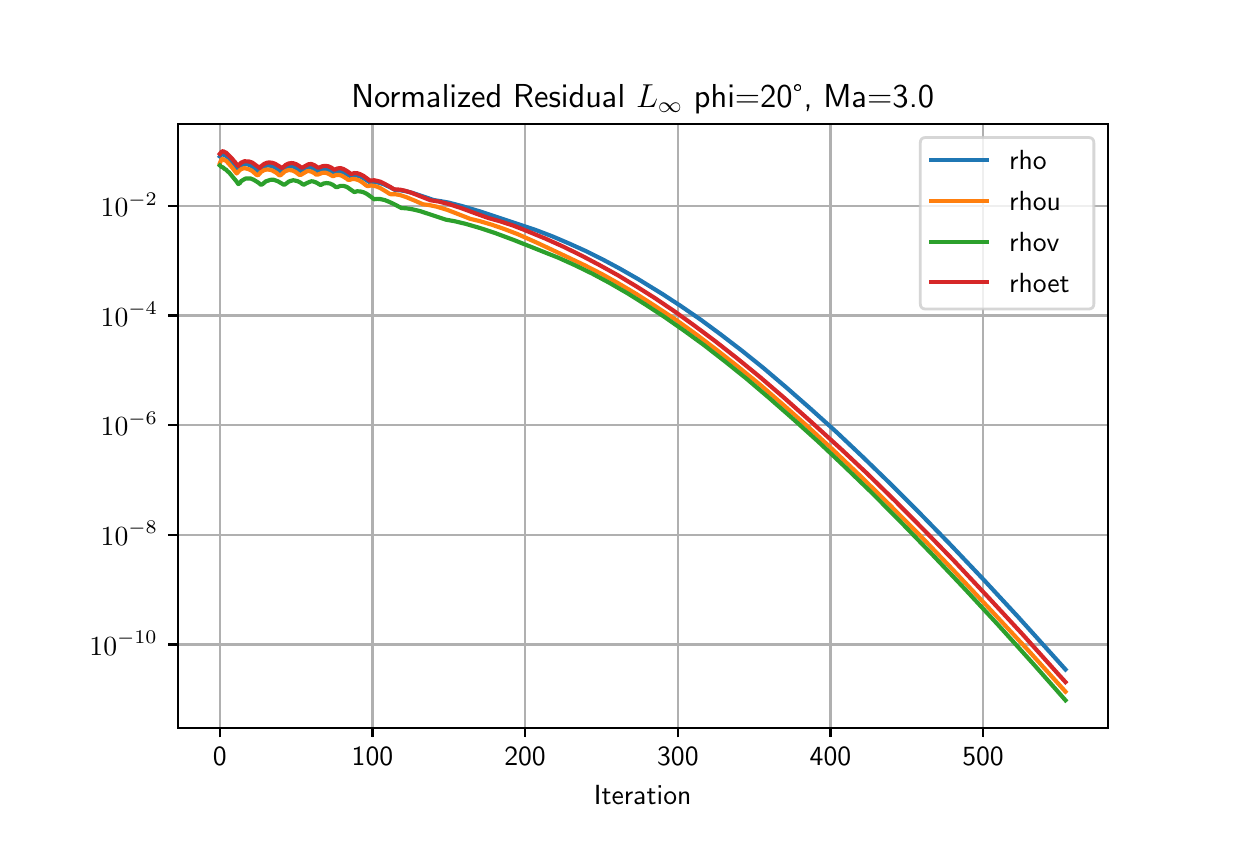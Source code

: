 \begingroup%
\makeatletter%
\begin{pgfpicture}%
\pgfpathrectangle{\pgfpointorigin}{\pgfqpoint{6.0in}{4.0in}}%
\pgfusepath{use as bounding box, clip}%
\begin{pgfscope}%
\pgfsetbuttcap%
\pgfsetmiterjoin%
\definecolor{currentfill}{rgb}{1.0,1.0,1.0}%
\pgfsetfillcolor{currentfill}%
\pgfsetlinewidth{0.0pt}%
\definecolor{currentstroke}{rgb}{1.0,1.0,1.0}%
\pgfsetstrokecolor{currentstroke}%
\pgfsetdash{}{0pt}%
\pgfpathmoveto{\pgfqpoint{0.0in}{0.0in}}%
\pgfpathlineto{\pgfqpoint{6.0in}{0.0in}}%
\pgfpathlineto{\pgfqpoint{6.0in}{4.0in}}%
\pgfpathlineto{\pgfqpoint{0.0in}{4.0in}}%
\pgfpathclose%
\pgfusepath{fill}%
\end{pgfscope}%
\begin{pgfscope}%
\pgfsetbuttcap%
\pgfsetmiterjoin%
\definecolor{currentfill}{rgb}{1.0,1.0,1.0}%
\pgfsetfillcolor{currentfill}%
\pgfsetlinewidth{0.0pt}%
\definecolor{currentstroke}{rgb}{0.0,0.0,0.0}%
\pgfsetstrokecolor{currentstroke}%
\pgfsetstrokeopacity{0.0}%
\pgfsetdash{}{0pt}%
\pgfpathmoveto{\pgfqpoint{0.75in}{0.5in}}%
\pgfpathlineto{\pgfqpoint{5.4in}{0.5in}}%
\pgfpathlineto{\pgfqpoint{5.4in}{3.52in}}%
\pgfpathlineto{\pgfqpoint{0.75in}{3.52in}}%
\pgfpathclose%
\pgfusepath{fill}%
\end{pgfscope}%
\begin{pgfscope}%
\pgfpathrectangle{\pgfqpoint{0.75in}{0.5in}}{\pgfqpoint{4.65in}{3.02in}}%
\pgfusepath{clip}%
\pgfsetrectcap%
\pgfsetroundjoin%
\pgfsetlinewidth{0.803pt}%
\definecolor{currentstroke}{rgb}{0.69,0.69,0.69}%
\pgfsetstrokecolor{currentstroke}%
\pgfsetdash{}{0pt}%
\pgfpathmoveto{\pgfqpoint{0.961in}{0.5in}}%
\pgfpathlineto{\pgfqpoint{0.961in}{3.52in}}%
\pgfusepath{stroke}%
\end{pgfscope}%
\begin{pgfscope}%
\pgfsetbuttcap%
\pgfsetroundjoin%
\definecolor{currentfill}{rgb}{0.0,0.0,0.0}%
\pgfsetfillcolor{currentfill}%
\pgfsetlinewidth{0.803pt}%
\definecolor{currentstroke}{rgb}{0.0,0.0,0.0}%
\pgfsetstrokecolor{currentstroke}%
\pgfsetdash{}{0pt}%
\pgfsys@defobject{currentmarker}{\pgfqpoint{0.0in}{-0.049in}}{\pgfqpoint{0.0in}{0.0in}}{%
\pgfpathmoveto{\pgfqpoint{0.0in}{0.0in}}%
\pgfpathlineto{\pgfqpoint{0.0in}{-0.049in}}%
\pgfusepath{stroke,fill}%
}%
\begin{pgfscope}%
\pgfsys@transformshift{0.961in}{0.5in}%
\pgfsys@useobject{currentmarker}{}%
\end{pgfscope}%
\end{pgfscope}%
\begin{pgfscope}%
\definecolor{textcolor}{rgb}{0.0,0.0,0.0}%
\pgfsetstrokecolor{textcolor}%
\pgfsetfillcolor{textcolor}%
\pgftext[x=0.961in,y=0.403in,,top]{\color{textcolor}\sffamily\fontsize{10.0}{12.0}\selectfont 0}%
\end{pgfscope}%
\begin{pgfscope}%
\pgfpathrectangle{\pgfqpoint{0.75in}{0.5in}}{\pgfqpoint{4.65in}{3.02in}}%
\pgfusepath{clip}%
\pgfsetrectcap%
\pgfsetroundjoin%
\pgfsetlinewidth{0.803pt}%
\definecolor{currentstroke}{rgb}{0.69,0.69,0.69}%
\pgfsetstrokecolor{currentstroke}%
\pgfsetdash{}{0pt}%
\pgfpathmoveto{\pgfqpoint{1.724in}{0.5in}}%
\pgfpathlineto{\pgfqpoint{1.724in}{3.52in}}%
\pgfusepath{stroke}%
\end{pgfscope}%
\begin{pgfscope}%
\pgfsetbuttcap%
\pgfsetroundjoin%
\definecolor{currentfill}{rgb}{0.0,0.0,0.0}%
\pgfsetfillcolor{currentfill}%
\pgfsetlinewidth{0.803pt}%
\definecolor{currentstroke}{rgb}{0.0,0.0,0.0}%
\pgfsetstrokecolor{currentstroke}%
\pgfsetdash{}{0pt}%
\pgfsys@defobject{currentmarker}{\pgfqpoint{0.0in}{-0.049in}}{\pgfqpoint{0.0in}{0.0in}}{%
\pgfpathmoveto{\pgfqpoint{0.0in}{0.0in}}%
\pgfpathlineto{\pgfqpoint{0.0in}{-0.049in}}%
\pgfusepath{stroke,fill}%
}%
\begin{pgfscope}%
\pgfsys@transformshift{1.724in}{0.5in}%
\pgfsys@useobject{currentmarker}{}%
\end{pgfscope}%
\end{pgfscope}%
\begin{pgfscope}%
\definecolor{textcolor}{rgb}{0.0,0.0,0.0}%
\pgfsetstrokecolor{textcolor}%
\pgfsetfillcolor{textcolor}%
\pgftext[x=1.724in,y=0.403in,,top]{\color{textcolor}\sffamily\fontsize{10.0}{12.0}\selectfont 100}%
\end{pgfscope}%
\begin{pgfscope}%
\pgfpathrectangle{\pgfqpoint{0.75in}{0.5in}}{\pgfqpoint{4.65in}{3.02in}}%
\pgfusepath{clip}%
\pgfsetrectcap%
\pgfsetroundjoin%
\pgfsetlinewidth{0.803pt}%
\definecolor{currentstroke}{rgb}{0.69,0.69,0.69}%
\pgfsetstrokecolor{currentstroke}%
\pgfsetdash{}{0pt}%
\pgfpathmoveto{\pgfqpoint{2.487in}{0.5in}}%
\pgfpathlineto{\pgfqpoint{2.487in}{3.52in}}%
\pgfusepath{stroke}%
\end{pgfscope}%
\begin{pgfscope}%
\pgfsetbuttcap%
\pgfsetroundjoin%
\definecolor{currentfill}{rgb}{0.0,0.0,0.0}%
\pgfsetfillcolor{currentfill}%
\pgfsetlinewidth{0.803pt}%
\definecolor{currentstroke}{rgb}{0.0,0.0,0.0}%
\pgfsetstrokecolor{currentstroke}%
\pgfsetdash{}{0pt}%
\pgfsys@defobject{currentmarker}{\pgfqpoint{0.0in}{-0.049in}}{\pgfqpoint{0.0in}{0.0in}}{%
\pgfpathmoveto{\pgfqpoint{0.0in}{0.0in}}%
\pgfpathlineto{\pgfqpoint{0.0in}{-0.049in}}%
\pgfusepath{stroke,fill}%
}%
\begin{pgfscope}%
\pgfsys@transformshift{2.487in}{0.5in}%
\pgfsys@useobject{currentmarker}{}%
\end{pgfscope}%
\end{pgfscope}%
\begin{pgfscope}%
\definecolor{textcolor}{rgb}{0.0,0.0,0.0}%
\pgfsetstrokecolor{textcolor}%
\pgfsetfillcolor{textcolor}%
\pgftext[x=2.487in,y=0.403in,,top]{\color{textcolor}\sffamily\fontsize{10.0}{12.0}\selectfont 200}%
\end{pgfscope}%
\begin{pgfscope}%
\pgfpathrectangle{\pgfqpoint{0.75in}{0.5in}}{\pgfqpoint{4.65in}{3.02in}}%
\pgfusepath{clip}%
\pgfsetrectcap%
\pgfsetroundjoin%
\pgfsetlinewidth{0.803pt}%
\definecolor{currentstroke}{rgb}{0.69,0.69,0.69}%
\pgfsetstrokecolor{currentstroke}%
\pgfsetdash{}{0pt}%
\pgfpathmoveto{\pgfqpoint{3.251in}{0.5in}}%
\pgfpathlineto{\pgfqpoint{3.251in}{3.52in}}%
\pgfusepath{stroke}%
\end{pgfscope}%
\begin{pgfscope}%
\pgfsetbuttcap%
\pgfsetroundjoin%
\definecolor{currentfill}{rgb}{0.0,0.0,0.0}%
\pgfsetfillcolor{currentfill}%
\pgfsetlinewidth{0.803pt}%
\definecolor{currentstroke}{rgb}{0.0,0.0,0.0}%
\pgfsetstrokecolor{currentstroke}%
\pgfsetdash{}{0pt}%
\pgfsys@defobject{currentmarker}{\pgfqpoint{0.0in}{-0.049in}}{\pgfqpoint{0.0in}{0.0in}}{%
\pgfpathmoveto{\pgfqpoint{0.0in}{0.0in}}%
\pgfpathlineto{\pgfqpoint{0.0in}{-0.049in}}%
\pgfusepath{stroke,fill}%
}%
\begin{pgfscope}%
\pgfsys@transformshift{3.251in}{0.5in}%
\pgfsys@useobject{currentmarker}{}%
\end{pgfscope}%
\end{pgfscope}%
\begin{pgfscope}%
\definecolor{textcolor}{rgb}{0.0,0.0,0.0}%
\pgfsetstrokecolor{textcolor}%
\pgfsetfillcolor{textcolor}%
\pgftext[x=3.251in,y=0.403in,,top]{\color{textcolor}\sffamily\fontsize{10.0}{12.0}\selectfont 300}%
\end{pgfscope}%
\begin{pgfscope}%
\pgfpathrectangle{\pgfqpoint{0.75in}{0.5in}}{\pgfqpoint{4.65in}{3.02in}}%
\pgfusepath{clip}%
\pgfsetrectcap%
\pgfsetroundjoin%
\pgfsetlinewidth{0.803pt}%
\definecolor{currentstroke}{rgb}{0.69,0.69,0.69}%
\pgfsetstrokecolor{currentstroke}%
\pgfsetdash{}{0pt}%
\pgfpathmoveto{\pgfqpoint{4.014in}{0.5in}}%
\pgfpathlineto{\pgfqpoint{4.014in}{3.52in}}%
\pgfusepath{stroke}%
\end{pgfscope}%
\begin{pgfscope}%
\pgfsetbuttcap%
\pgfsetroundjoin%
\definecolor{currentfill}{rgb}{0.0,0.0,0.0}%
\pgfsetfillcolor{currentfill}%
\pgfsetlinewidth{0.803pt}%
\definecolor{currentstroke}{rgb}{0.0,0.0,0.0}%
\pgfsetstrokecolor{currentstroke}%
\pgfsetdash{}{0pt}%
\pgfsys@defobject{currentmarker}{\pgfqpoint{0.0in}{-0.049in}}{\pgfqpoint{0.0in}{0.0in}}{%
\pgfpathmoveto{\pgfqpoint{0.0in}{0.0in}}%
\pgfpathlineto{\pgfqpoint{0.0in}{-0.049in}}%
\pgfusepath{stroke,fill}%
}%
\begin{pgfscope}%
\pgfsys@transformshift{4.014in}{0.5in}%
\pgfsys@useobject{currentmarker}{}%
\end{pgfscope}%
\end{pgfscope}%
\begin{pgfscope}%
\definecolor{textcolor}{rgb}{0.0,0.0,0.0}%
\pgfsetstrokecolor{textcolor}%
\pgfsetfillcolor{textcolor}%
\pgftext[x=4.014in,y=0.403in,,top]{\color{textcolor}\sffamily\fontsize{10.0}{12.0}\selectfont 400}%
\end{pgfscope}%
\begin{pgfscope}%
\pgfpathrectangle{\pgfqpoint{0.75in}{0.5in}}{\pgfqpoint{4.65in}{3.02in}}%
\pgfusepath{clip}%
\pgfsetrectcap%
\pgfsetroundjoin%
\pgfsetlinewidth{0.803pt}%
\definecolor{currentstroke}{rgb}{0.69,0.69,0.69}%
\pgfsetstrokecolor{currentstroke}%
\pgfsetdash{}{0pt}%
\pgfpathmoveto{\pgfqpoint{4.777in}{0.5in}}%
\pgfpathlineto{\pgfqpoint{4.777in}{3.52in}}%
\pgfusepath{stroke}%
\end{pgfscope}%
\begin{pgfscope}%
\pgfsetbuttcap%
\pgfsetroundjoin%
\definecolor{currentfill}{rgb}{0.0,0.0,0.0}%
\pgfsetfillcolor{currentfill}%
\pgfsetlinewidth{0.803pt}%
\definecolor{currentstroke}{rgb}{0.0,0.0,0.0}%
\pgfsetstrokecolor{currentstroke}%
\pgfsetdash{}{0pt}%
\pgfsys@defobject{currentmarker}{\pgfqpoint{0.0in}{-0.049in}}{\pgfqpoint{0.0in}{0.0in}}{%
\pgfpathmoveto{\pgfqpoint{0.0in}{0.0in}}%
\pgfpathlineto{\pgfqpoint{0.0in}{-0.049in}}%
\pgfusepath{stroke,fill}%
}%
\begin{pgfscope}%
\pgfsys@transformshift{4.777in}{0.5in}%
\pgfsys@useobject{currentmarker}{}%
\end{pgfscope}%
\end{pgfscope}%
\begin{pgfscope}%
\definecolor{textcolor}{rgb}{0.0,0.0,0.0}%
\pgfsetstrokecolor{textcolor}%
\pgfsetfillcolor{textcolor}%
\pgftext[x=4.777in,y=0.403in,,top]{\color{textcolor}\sffamily\fontsize{10.0}{12.0}\selectfont 500}%
\end{pgfscope}%
\begin{pgfscope}%
\definecolor{textcolor}{rgb}{0.0,0.0,0.0}%
\pgfsetstrokecolor{textcolor}%
\pgfsetfillcolor{textcolor}%
\pgftext[x=3.075in,y=0.213in,,top]{\color{textcolor}\sffamily\fontsize{10.0}{12.0}\selectfont Iteration}%
\end{pgfscope}%
\begin{pgfscope}%
\pgfpathrectangle{\pgfqpoint{0.75in}{0.5in}}{\pgfqpoint{4.65in}{3.02in}}%
\pgfusepath{clip}%
\pgfsetrectcap%
\pgfsetroundjoin%
\pgfsetlinewidth{0.803pt}%
\definecolor{currentstroke}{rgb}{0.69,0.69,0.69}%
\pgfsetstrokecolor{currentstroke}%
\pgfsetdash{}{0pt}%
\pgfpathmoveto{\pgfqpoint{0.75in}{0.916in}}%
\pgfpathlineto{\pgfqpoint{5.4in}{0.916in}}%
\pgfusepath{stroke}%
\end{pgfscope}%
\begin{pgfscope}%
\pgfsetbuttcap%
\pgfsetroundjoin%
\definecolor{currentfill}{rgb}{0.0,0.0,0.0}%
\pgfsetfillcolor{currentfill}%
\pgfsetlinewidth{0.803pt}%
\definecolor{currentstroke}{rgb}{0.0,0.0,0.0}%
\pgfsetstrokecolor{currentstroke}%
\pgfsetdash{}{0pt}%
\pgfsys@defobject{currentmarker}{\pgfqpoint{-0.049in}{0.0in}}{\pgfqpoint{0.0in}{0.0in}}{%
\pgfpathmoveto{\pgfqpoint{0.0in}{0.0in}}%
\pgfpathlineto{\pgfqpoint{-0.049in}{0.0in}}%
\pgfusepath{stroke,fill}%
}%
\begin{pgfscope}%
\pgfsys@transformshift{0.75in}{0.916in}%
\pgfsys@useobject{currentmarker}{}%
\end{pgfscope}%
\end{pgfscope}%
\begin{pgfscope}%
\definecolor{textcolor}{rgb}{0.0,0.0,0.0}%
\pgfsetstrokecolor{textcolor}%
\pgfsetfillcolor{textcolor}%
\pgftext[x=0.309in,y=0.863in,left,base]{\color{textcolor}\sffamily\fontsize{10.0}{12.0}\selectfont \(\displaystyle {10^{-10}}\)}%
\end{pgfscope}%
\begin{pgfscope}%
\pgfpathrectangle{\pgfqpoint{0.75in}{0.5in}}{\pgfqpoint{4.65in}{3.02in}}%
\pgfusepath{clip}%
\pgfsetrectcap%
\pgfsetroundjoin%
\pgfsetlinewidth{0.803pt}%
\definecolor{currentstroke}{rgb}{0.69,0.69,0.69}%
\pgfsetstrokecolor{currentstroke}%
\pgfsetdash{}{0pt}%
\pgfpathmoveto{\pgfqpoint{0.75in}{1.464in}}%
\pgfpathlineto{\pgfqpoint{5.4in}{1.464in}}%
\pgfusepath{stroke}%
\end{pgfscope}%
\begin{pgfscope}%
\pgfsetbuttcap%
\pgfsetroundjoin%
\definecolor{currentfill}{rgb}{0.0,0.0,0.0}%
\pgfsetfillcolor{currentfill}%
\pgfsetlinewidth{0.803pt}%
\definecolor{currentstroke}{rgb}{0.0,0.0,0.0}%
\pgfsetstrokecolor{currentstroke}%
\pgfsetdash{}{0pt}%
\pgfsys@defobject{currentmarker}{\pgfqpoint{-0.049in}{0.0in}}{\pgfqpoint{0.0in}{0.0in}}{%
\pgfpathmoveto{\pgfqpoint{0.0in}{0.0in}}%
\pgfpathlineto{\pgfqpoint{-0.049in}{0.0in}}%
\pgfusepath{stroke,fill}%
}%
\begin{pgfscope}%
\pgfsys@transformshift{0.75in}{1.464in}%
\pgfsys@useobject{currentmarker}{}%
\end{pgfscope}%
\end{pgfscope}%
\begin{pgfscope}%
\definecolor{textcolor}{rgb}{0.0,0.0,0.0}%
\pgfsetstrokecolor{textcolor}%
\pgfsetfillcolor{textcolor}%
\pgftext[x=0.365in,y=1.412in,left,base]{\color{textcolor}\sffamily\fontsize{10.0}{12.0}\selectfont \(\displaystyle {10^{-8}}\)}%
\end{pgfscope}%
\begin{pgfscope}%
\pgfpathrectangle{\pgfqpoint{0.75in}{0.5in}}{\pgfqpoint{4.65in}{3.02in}}%
\pgfusepath{clip}%
\pgfsetrectcap%
\pgfsetroundjoin%
\pgfsetlinewidth{0.803pt}%
\definecolor{currentstroke}{rgb}{0.69,0.69,0.69}%
\pgfsetstrokecolor{currentstroke}%
\pgfsetdash{}{0pt}%
\pgfpathmoveto{\pgfqpoint{0.75in}{2.013in}}%
\pgfpathlineto{\pgfqpoint{5.4in}{2.013in}}%
\pgfusepath{stroke}%
\end{pgfscope}%
\begin{pgfscope}%
\pgfsetbuttcap%
\pgfsetroundjoin%
\definecolor{currentfill}{rgb}{0.0,0.0,0.0}%
\pgfsetfillcolor{currentfill}%
\pgfsetlinewidth{0.803pt}%
\definecolor{currentstroke}{rgb}{0.0,0.0,0.0}%
\pgfsetstrokecolor{currentstroke}%
\pgfsetdash{}{0pt}%
\pgfsys@defobject{currentmarker}{\pgfqpoint{-0.049in}{0.0in}}{\pgfqpoint{0.0in}{0.0in}}{%
\pgfpathmoveto{\pgfqpoint{0.0in}{0.0in}}%
\pgfpathlineto{\pgfqpoint{-0.049in}{0.0in}}%
\pgfusepath{stroke,fill}%
}%
\begin{pgfscope}%
\pgfsys@transformshift{0.75in}{2.013in}%
\pgfsys@useobject{currentmarker}{}%
\end{pgfscope}%
\end{pgfscope}%
\begin{pgfscope}%
\definecolor{textcolor}{rgb}{0.0,0.0,0.0}%
\pgfsetstrokecolor{textcolor}%
\pgfsetfillcolor{textcolor}%
\pgftext[x=0.365in,y=1.96in,left,base]{\color{textcolor}\sffamily\fontsize{10.0}{12.0}\selectfont \(\displaystyle {10^{-6}}\)}%
\end{pgfscope}%
\begin{pgfscope}%
\pgfpathrectangle{\pgfqpoint{0.75in}{0.5in}}{\pgfqpoint{4.65in}{3.02in}}%
\pgfusepath{clip}%
\pgfsetrectcap%
\pgfsetroundjoin%
\pgfsetlinewidth{0.803pt}%
\definecolor{currentstroke}{rgb}{0.69,0.69,0.69}%
\pgfsetstrokecolor{currentstroke}%
\pgfsetdash{}{0pt}%
\pgfpathmoveto{\pgfqpoint{0.75in}{2.561in}}%
\pgfpathlineto{\pgfqpoint{5.4in}{2.561in}}%
\pgfusepath{stroke}%
\end{pgfscope}%
\begin{pgfscope}%
\pgfsetbuttcap%
\pgfsetroundjoin%
\definecolor{currentfill}{rgb}{0.0,0.0,0.0}%
\pgfsetfillcolor{currentfill}%
\pgfsetlinewidth{0.803pt}%
\definecolor{currentstroke}{rgb}{0.0,0.0,0.0}%
\pgfsetstrokecolor{currentstroke}%
\pgfsetdash{}{0pt}%
\pgfsys@defobject{currentmarker}{\pgfqpoint{-0.049in}{0.0in}}{\pgfqpoint{0.0in}{0.0in}}{%
\pgfpathmoveto{\pgfqpoint{0.0in}{0.0in}}%
\pgfpathlineto{\pgfqpoint{-0.049in}{0.0in}}%
\pgfusepath{stroke,fill}%
}%
\begin{pgfscope}%
\pgfsys@transformshift{0.75in}{2.561in}%
\pgfsys@useobject{currentmarker}{}%
\end{pgfscope}%
\end{pgfscope}%
\begin{pgfscope}%
\definecolor{textcolor}{rgb}{0.0,0.0,0.0}%
\pgfsetstrokecolor{textcolor}%
\pgfsetfillcolor{textcolor}%
\pgftext[x=0.365in,y=2.508in,left,base]{\color{textcolor}\sffamily\fontsize{10.0}{12.0}\selectfont \(\displaystyle {10^{-4}}\)}%
\end{pgfscope}%
\begin{pgfscope}%
\pgfpathrectangle{\pgfqpoint{0.75in}{0.5in}}{\pgfqpoint{4.65in}{3.02in}}%
\pgfusepath{clip}%
\pgfsetrectcap%
\pgfsetroundjoin%
\pgfsetlinewidth{0.803pt}%
\definecolor{currentstroke}{rgb}{0.69,0.69,0.69}%
\pgfsetstrokecolor{currentstroke}%
\pgfsetdash{}{0pt}%
\pgfpathmoveto{\pgfqpoint{0.75in}{3.109in}}%
\pgfpathlineto{\pgfqpoint{5.4in}{3.109in}}%
\pgfusepath{stroke}%
\end{pgfscope}%
\begin{pgfscope}%
\pgfsetbuttcap%
\pgfsetroundjoin%
\definecolor{currentfill}{rgb}{0.0,0.0,0.0}%
\pgfsetfillcolor{currentfill}%
\pgfsetlinewidth{0.803pt}%
\definecolor{currentstroke}{rgb}{0.0,0.0,0.0}%
\pgfsetstrokecolor{currentstroke}%
\pgfsetdash{}{0pt}%
\pgfsys@defobject{currentmarker}{\pgfqpoint{-0.049in}{0.0in}}{\pgfqpoint{0.0in}{0.0in}}{%
\pgfpathmoveto{\pgfqpoint{0.0in}{0.0in}}%
\pgfpathlineto{\pgfqpoint{-0.049in}{0.0in}}%
\pgfusepath{stroke,fill}%
}%
\begin{pgfscope}%
\pgfsys@transformshift{0.75in}{3.109in}%
\pgfsys@useobject{currentmarker}{}%
\end{pgfscope}%
\end{pgfscope}%
\begin{pgfscope}%
\definecolor{textcolor}{rgb}{0.0,0.0,0.0}%
\pgfsetstrokecolor{textcolor}%
\pgfsetfillcolor{textcolor}%
\pgftext[x=0.365in,y=3.056in,left,base]{\color{textcolor}\sffamily\fontsize{10.0}{12.0}\selectfont \(\displaystyle {10^{-2}}\)}%
\end{pgfscope}%
\begin{pgfscope}%
\pgfpathrectangle{\pgfqpoint{0.75in}{0.5in}}{\pgfqpoint{4.65in}{3.02in}}%
\pgfusepath{clip}%
\pgfsetrectcap%
\pgfsetroundjoin%
\pgfsetlinewidth{1.506pt}%
\definecolor{currentstroke}{rgb}{0.122,0.467,0.706}%
\pgfsetstrokecolor{currentstroke}%
\pgfsetdash{}{0pt}%
\pgfpathmoveto{\pgfqpoint{0.961in}{3.356in}}%
\pgfpathlineto{\pgfqpoint{0.969in}{3.367in}}%
\pgfpathlineto{\pgfqpoint{0.977in}{3.368in}}%
\pgfpathlineto{\pgfqpoint{0.984in}{3.362in}}%
\pgfpathlineto{\pgfqpoint{0.992in}{3.359in}}%
\pgfpathlineto{\pgfqpoint{1.03in}{3.313in}}%
\pgfpathlineto{\pgfqpoint{1.045in}{3.292in}}%
\pgfpathlineto{\pgfqpoint{1.061in}{3.307in}}%
\pgfpathlineto{\pgfqpoint{1.068in}{3.313in}}%
\pgfpathlineto{\pgfqpoint{1.083in}{3.318in}}%
\pgfpathlineto{\pgfqpoint{1.099in}{3.317in}}%
\pgfpathlineto{\pgfqpoint{1.114in}{3.311in}}%
\pgfpathlineto{\pgfqpoint{1.129in}{3.301in}}%
\pgfpathlineto{\pgfqpoint{1.144in}{3.289in}}%
\pgfpathlineto{\pgfqpoint{1.152in}{3.281in}}%
\pgfpathlineto{\pgfqpoint{1.175in}{3.302in}}%
\pgfpathlineto{\pgfqpoint{1.183in}{3.307in}}%
\pgfpathlineto{\pgfqpoint{1.198in}{3.311in}}%
\pgfpathlineto{\pgfqpoint{1.206in}{3.311in}}%
\pgfpathlineto{\pgfqpoint{1.221in}{3.308in}}%
\pgfpathlineto{\pgfqpoint{1.236in}{3.301in}}%
\pgfpathlineto{\pgfqpoint{1.251in}{3.291in}}%
\pgfpathlineto{\pgfqpoint{1.259in}{3.285in}}%
\pgfpathlineto{\pgfqpoint{1.267in}{3.283in}}%
\pgfpathlineto{\pgfqpoint{1.297in}{3.304in}}%
\pgfpathlineto{\pgfqpoint{1.305in}{3.307in}}%
\pgfpathlineto{\pgfqpoint{1.312in}{3.307in}}%
\pgfpathlineto{\pgfqpoint{1.328in}{3.305in}}%
\pgfpathlineto{\pgfqpoint{1.343in}{3.297in}}%
\pgfpathlineto{\pgfqpoint{1.366in}{3.283in}}%
\pgfpathlineto{\pgfqpoint{1.373in}{3.286in}}%
\pgfpathlineto{\pgfqpoint{1.396in}{3.3in}}%
\pgfpathlineto{\pgfqpoint{1.412in}{3.301in}}%
\pgfpathlineto{\pgfqpoint{1.419in}{3.3in}}%
\pgfpathlineto{\pgfqpoint{1.434in}{3.293in}}%
\pgfpathlineto{\pgfqpoint{1.45in}{3.281in}}%
\pgfpathlineto{\pgfqpoint{1.465in}{3.288in}}%
\pgfpathlineto{\pgfqpoint{1.48in}{3.293in}}%
\pgfpathlineto{\pgfqpoint{1.495in}{3.292in}}%
\pgfpathlineto{\pgfqpoint{1.511in}{3.287in}}%
\pgfpathlineto{\pgfqpoint{1.526in}{3.276in}}%
\pgfpathlineto{\pgfqpoint{1.534in}{3.276in}}%
\pgfpathlineto{\pgfqpoint{1.549in}{3.281in}}%
\pgfpathlineto{\pgfqpoint{1.564in}{3.282in}}%
\pgfpathlineto{\pgfqpoint{1.579in}{3.277in}}%
\pgfpathlineto{\pgfqpoint{1.602in}{3.264in}}%
\pgfpathlineto{\pgfqpoint{1.61in}{3.259in}}%
\pgfpathlineto{\pgfqpoint{1.618in}{3.257in}}%
\pgfpathlineto{\pgfqpoint{1.633in}{3.261in}}%
\pgfpathlineto{\pgfqpoint{1.648in}{3.26in}}%
\pgfpathlineto{\pgfqpoint{1.663in}{3.256in}}%
\pgfpathlineto{\pgfqpoint{1.686in}{3.243in}}%
\pgfpathlineto{\pgfqpoint{1.709in}{3.228in}}%
\pgfpathlineto{\pgfqpoint{1.724in}{3.229in}}%
\pgfpathlineto{\pgfqpoint{1.74in}{3.228in}}%
\pgfpathlineto{\pgfqpoint{1.755in}{3.225in}}%
\pgfpathlineto{\pgfqpoint{1.778in}{3.218in}}%
\pgfpathlineto{\pgfqpoint{1.808in}{3.204in}}%
\pgfpathlineto{\pgfqpoint{1.839in}{3.188in}}%
\pgfpathlineto{\pgfqpoint{1.862in}{3.187in}}%
\pgfpathlineto{\pgfqpoint{1.892in}{3.182in}}%
\pgfpathlineto{\pgfqpoint{1.93in}{3.172in}}%
\pgfpathlineto{\pgfqpoint{1.984in}{3.154in}}%
\pgfpathlineto{\pgfqpoint{2.03in}{3.138in}}%
\pgfpathlineto{\pgfqpoint{2.068in}{3.132in}}%
\pgfpathlineto{\pgfqpoint{2.106in}{3.125in}}%
\pgfpathlineto{\pgfqpoint{2.175in}{3.107in}}%
\pgfpathlineto{\pgfqpoint{2.259in}{3.082in}}%
\pgfpathlineto{\pgfqpoint{2.373in}{3.044in}}%
\pgfpathlineto{\pgfqpoint{2.449in}{3.019in}}%
\pgfpathlineto{\pgfqpoint{2.541in}{2.988in}}%
\pgfpathlineto{\pgfqpoint{2.625in}{2.956in}}%
\pgfpathlineto{\pgfqpoint{2.709in}{2.92in}}%
\pgfpathlineto{\pgfqpoint{2.793in}{2.882in}}%
\pgfpathlineto{\pgfqpoint{2.877in}{2.84in}}%
\pgfpathlineto{\pgfqpoint{2.961in}{2.795in}}%
\pgfpathlineto{\pgfqpoint{3.052in}{2.743in}}%
\pgfpathlineto{\pgfqpoint{3.174in}{2.668in}}%
\pgfpathlineto{\pgfqpoint{3.266in}{2.608in}}%
\pgfpathlineto{\pgfqpoint{3.365in}{2.54in}}%
\pgfpathlineto{\pgfqpoint{3.464in}{2.467in}}%
\pgfpathlineto{\pgfqpoint{3.571in}{2.385in}}%
\pgfpathlineto{\pgfqpoint{3.678in}{2.299in}}%
\pgfpathlineto{\pgfqpoint{3.792in}{2.202in}}%
\pgfpathlineto{\pgfqpoint{3.914in}{2.095in}}%
\pgfpathlineto{\pgfqpoint{4.044in}{1.978in}}%
\pgfpathlineto{\pgfqpoint{4.174in}{1.855in}}%
\pgfpathlineto{\pgfqpoint{4.311in}{1.722in}}%
\pgfpathlineto{\pgfqpoint{4.456in}{1.577in}}%
\pgfpathlineto{\pgfqpoint{4.609in}{1.42in}}%
\pgfpathlineto{\pgfqpoint{4.777in}{1.243in}}%
\pgfpathlineto{\pgfqpoint{4.952in}{1.054in}}%
\pgfpathlineto{\pgfqpoint{5.135in}{0.851in}}%
\pgfpathlineto{\pgfqpoint{5.189in}{0.791in}}%
\pgfpathlineto{\pgfqpoint{5.189in}{0.791in}}%
\pgfusepath{stroke}%
\end{pgfscope}%
\begin{pgfscope}%
\pgfpathrectangle{\pgfqpoint{0.75in}{0.5in}}{\pgfqpoint{4.65in}{3.02in}}%
\pgfusepath{clip}%
\pgfsetrectcap%
\pgfsetroundjoin%
\pgfsetlinewidth{1.506pt}%
\definecolor{currentstroke}{rgb}{1.0,0.498,0.055}%
\pgfsetstrokecolor{currentstroke}%
\pgfsetdash{}{0pt}%
\pgfpathmoveto{\pgfqpoint{0.961in}{3.322in}}%
\pgfpathlineto{\pgfqpoint{0.969in}{3.342in}}%
\pgfpathlineto{\pgfqpoint{0.977in}{3.343in}}%
\pgfpathlineto{\pgfqpoint{0.984in}{3.337in}}%
\pgfpathlineto{\pgfqpoint{0.992in}{3.335in}}%
\pgfpathlineto{\pgfqpoint{1.022in}{3.301in}}%
\pgfpathlineto{\pgfqpoint{1.038in}{3.28in}}%
\pgfpathlineto{\pgfqpoint{1.045in}{3.271in}}%
\pgfpathlineto{\pgfqpoint{1.061in}{3.288in}}%
\pgfpathlineto{\pgfqpoint{1.068in}{3.293in}}%
\pgfpathlineto{\pgfqpoint{1.083in}{3.298in}}%
\pgfpathlineto{\pgfqpoint{1.106in}{3.292in}}%
\pgfpathlineto{\pgfqpoint{1.122in}{3.284in}}%
\pgfpathlineto{\pgfqpoint{1.144in}{3.264in}}%
\pgfpathlineto{\pgfqpoint{1.152in}{3.262in}}%
\pgfpathlineto{\pgfqpoint{1.167in}{3.279in}}%
\pgfpathlineto{\pgfqpoint{1.183in}{3.288in}}%
\pgfpathlineto{\pgfqpoint{1.198in}{3.291in}}%
\pgfpathlineto{\pgfqpoint{1.213in}{3.289in}}%
\pgfpathlineto{\pgfqpoint{1.221in}{3.287in}}%
\pgfpathlineto{\pgfqpoint{1.244in}{3.274in}}%
\pgfpathlineto{\pgfqpoint{1.259in}{3.261in}}%
\pgfpathlineto{\pgfqpoint{1.267in}{3.264in}}%
\pgfpathlineto{\pgfqpoint{1.282in}{3.278in}}%
\pgfpathlineto{\pgfqpoint{1.289in}{3.283in}}%
\pgfpathlineto{\pgfqpoint{1.305in}{3.288in}}%
\pgfpathlineto{\pgfqpoint{1.32in}{3.287in}}%
\pgfpathlineto{\pgfqpoint{1.328in}{3.284in}}%
\pgfpathlineto{\pgfqpoint{1.343in}{3.276in}}%
\pgfpathlineto{\pgfqpoint{1.358in}{3.264in}}%
\pgfpathlineto{\pgfqpoint{1.366in}{3.264in}}%
\pgfpathlineto{\pgfqpoint{1.396in}{3.282in}}%
\pgfpathlineto{\pgfqpoint{1.404in}{3.283in}}%
\pgfpathlineto{\pgfqpoint{1.412in}{3.282in}}%
\pgfpathlineto{\pgfqpoint{1.419in}{3.28in}}%
\pgfpathlineto{\pgfqpoint{1.434in}{3.272in}}%
\pgfpathlineto{\pgfqpoint{1.442in}{3.265in}}%
\pgfpathlineto{\pgfqpoint{1.45in}{3.265in}}%
\pgfpathlineto{\pgfqpoint{1.473in}{3.274in}}%
\pgfpathlineto{\pgfqpoint{1.488in}{3.275in}}%
\pgfpathlineto{\pgfqpoint{1.503in}{3.27in}}%
\pgfpathlineto{\pgfqpoint{1.526in}{3.257in}}%
\pgfpathlineto{\pgfqpoint{1.541in}{3.263in}}%
\pgfpathlineto{\pgfqpoint{1.557in}{3.264in}}%
\pgfpathlineto{\pgfqpoint{1.572in}{3.259in}}%
\pgfpathlineto{\pgfqpoint{1.595in}{3.245in}}%
\pgfpathlineto{\pgfqpoint{1.602in}{3.239in}}%
\pgfpathlineto{\pgfqpoint{1.61in}{3.239in}}%
\pgfpathlineto{\pgfqpoint{1.625in}{3.244in}}%
\pgfpathlineto{\pgfqpoint{1.64in}{3.242in}}%
\pgfpathlineto{\pgfqpoint{1.656in}{3.237in}}%
\pgfpathlineto{\pgfqpoint{1.671in}{3.228in}}%
\pgfpathlineto{\pgfqpoint{1.694in}{3.21in}}%
\pgfpathlineto{\pgfqpoint{1.702in}{3.208in}}%
\pgfpathlineto{\pgfqpoint{1.717in}{3.211in}}%
\pgfpathlineto{\pgfqpoint{1.732in}{3.209in}}%
\pgfpathlineto{\pgfqpoint{1.747in}{3.205in}}%
\pgfpathlineto{\pgfqpoint{1.763in}{3.198in}}%
\pgfpathlineto{\pgfqpoint{1.793in}{3.18in}}%
\pgfpathlineto{\pgfqpoint{1.808in}{3.17in}}%
\pgfpathlineto{\pgfqpoint{1.816in}{3.167in}}%
\pgfpathlineto{\pgfqpoint{1.839in}{3.167in}}%
\pgfpathlineto{\pgfqpoint{1.862in}{3.163in}}%
\pgfpathlineto{\pgfqpoint{1.892in}{3.153in}}%
\pgfpathlineto{\pgfqpoint{1.938in}{3.134in}}%
\pgfpathlineto{\pgfqpoint{1.976in}{3.117in}}%
\pgfpathlineto{\pgfqpoint{2.007in}{3.113in}}%
\pgfpathlineto{\pgfqpoint{2.045in}{3.105in}}%
\pgfpathlineto{\pgfqpoint{2.098in}{3.089in}}%
\pgfpathlineto{\pgfqpoint{2.152in}{3.068in}}%
\pgfpathlineto{\pgfqpoint{2.213in}{3.044in}}%
\pgfpathlineto{\pgfqpoint{2.259in}{3.033in}}%
\pgfpathlineto{\pgfqpoint{2.32in}{3.015in}}%
\pgfpathlineto{\pgfqpoint{2.381in}{2.994in}}%
\pgfpathlineto{\pgfqpoint{2.449in}{2.968in}}%
\pgfpathlineto{\pgfqpoint{2.548in}{2.924in}}%
\pgfpathlineto{\pgfqpoint{2.648in}{2.877in}}%
\pgfpathlineto{\pgfqpoint{2.701in}{2.852in}}%
\pgfpathlineto{\pgfqpoint{2.785in}{2.812in}}%
\pgfpathlineto{\pgfqpoint{2.869in}{2.769in}}%
\pgfpathlineto{\pgfqpoint{2.953in}{2.722in}}%
\pgfpathlineto{\pgfqpoint{3.044in}{2.668in}}%
\pgfpathlineto{\pgfqpoint{3.136in}{2.609in}}%
\pgfpathlineto{\pgfqpoint{3.243in}{2.538in}}%
\pgfpathlineto{\pgfqpoint{3.342in}{2.467in}}%
\pgfpathlineto{\pgfqpoint{3.441in}{2.392in}}%
\pgfpathlineto{\pgfqpoint{3.548in}{2.308in}}%
\pgfpathlineto{\pgfqpoint{3.663in}{2.214in}}%
\pgfpathlineto{\pgfqpoint{3.777in}{2.115in}}%
\pgfpathlineto{\pgfqpoint{3.899in}{2.007in}}%
\pgfpathlineto{\pgfqpoint{4.029in}{1.887in}}%
\pgfpathlineto{\pgfqpoint{4.166in}{1.756in}}%
\pgfpathlineto{\pgfqpoint{4.311in}{1.613in}}%
\pgfpathlineto{\pgfqpoint{4.464in}{1.459in}}%
\pgfpathlineto{\pgfqpoint{4.624in}{1.292in}}%
\pgfpathlineto{\pgfqpoint{4.822in}{1.081in}}%
\pgfpathlineto{\pgfqpoint{5.006in}{0.883in}}%
\pgfpathlineto{\pgfqpoint{5.189in}{0.68in}}%
\pgfpathlineto{\pgfqpoint{5.189in}{0.68in}}%
\pgfusepath{stroke}%
\end{pgfscope}%
\begin{pgfscope}%
\pgfpathrectangle{\pgfqpoint{0.75in}{0.5in}}{\pgfqpoint{4.65in}{3.02in}}%
\pgfusepath{clip}%
\pgfsetrectcap%
\pgfsetroundjoin%
\pgfsetlinewidth{1.506pt}%
\definecolor{currentstroke}{rgb}{0.173,0.627,0.173}%
\pgfsetstrokecolor{currentstroke}%
\pgfsetdash{}{0pt}%
\pgfpathmoveto{\pgfqpoint{0.961in}{3.311in}}%
\pgfpathlineto{\pgfqpoint{0.969in}{3.304in}}%
\pgfpathlineto{\pgfqpoint{0.977in}{3.301in}}%
\pgfpathlineto{\pgfqpoint{0.984in}{3.294in}}%
\pgfpathlineto{\pgfqpoint{0.992in}{3.29in}}%
\pgfpathlineto{\pgfqpoint{1.0in}{3.281in}}%
\pgfpathlineto{\pgfqpoint{1.007in}{3.276in}}%
\pgfpathlineto{\pgfqpoint{1.045in}{3.23in}}%
\pgfpathlineto{\pgfqpoint{1.053in}{3.218in}}%
\pgfpathlineto{\pgfqpoint{1.061in}{3.223in}}%
\pgfpathlineto{\pgfqpoint{1.068in}{3.233in}}%
\pgfpathlineto{\pgfqpoint{1.083in}{3.242in}}%
\pgfpathlineto{\pgfqpoint{1.091in}{3.246in}}%
\pgfpathlineto{\pgfqpoint{1.114in}{3.246in}}%
\pgfpathlineto{\pgfqpoint{1.129in}{3.24in}}%
\pgfpathlineto{\pgfqpoint{1.152in}{3.226in}}%
\pgfpathlineto{\pgfqpoint{1.167in}{3.214in}}%
\pgfpathlineto{\pgfqpoint{1.175in}{3.218in}}%
\pgfpathlineto{\pgfqpoint{1.19in}{3.231in}}%
\pgfpathlineto{\pgfqpoint{1.213in}{3.239in}}%
\pgfpathlineto{\pgfqpoint{1.228in}{3.24in}}%
\pgfpathlineto{\pgfqpoint{1.251in}{3.232in}}%
\pgfpathlineto{\pgfqpoint{1.282in}{3.214in}}%
\pgfpathlineto{\pgfqpoint{1.289in}{3.218in}}%
\pgfpathlineto{\pgfqpoint{1.305in}{3.23in}}%
\pgfpathlineto{\pgfqpoint{1.312in}{3.233in}}%
\pgfpathlineto{\pgfqpoint{1.328in}{3.237in}}%
\pgfpathlineto{\pgfqpoint{1.335in}{3.236in}}%
\pgfpathlineto{\pgfqpoint{1.351in}{3.232in}}%
\pgfpathlineto{\pgfqpoint{1.366in}{3.224in}}%
\pgfpathlineto{\pgfqpoint{1.373in}{3.218in}}%
\pgfpathlineto{\pgfqpoint{1.381in}{3.215in}}%
\pgfpathlineto{\pgfqpoint{1.396in}{3.223in}}%
\pgfpathlineto{\pgfqpoint{1.412in}{3.23in}}%
\pgfpathlineto{\pgfqpoint{1.419in}{3.232in}}%
\pgfpathlineto{\pgfqpoint{1.427in}{3.231in}}%
\pgfpathlineto{\pgfqpoint{1.442in}{3.226in}}%
\pgfpathlineto{\pgfqpoint{1.465in}{3.213in}}%
\pgfpathlineto{\pgfqpoint{1.48in}{3.221in}}%
\pgfpathlineto{\pgfqpoint{1.495in}{3.223in}}%
\pgfpathlineto{\pgfqpoint{1.511in}{3.221in}}%
\pgfpathlineto{\pgfqpoint{1.526in}{3.214in}}%
\pgfpathlineto{\pgfqpoint{1.541in}{3.203in}}%
\pgfpathlineto{\pgfqpoint{1.549in}{3.203in}}%
\pgfpathlineto{\pgfqpoint{1.564in}{3.209in}}%
\pgfpathlineto{\pgfqpoint{1.579in}{3.209in}}%
\pgfpathlineto{\pgfqpoint{1.595in}{3.204in}}%
\pgfpathlineto{\pgfqpoint{1.61in}{3.194in}}%
\pgfpathlineto{\pgfqpoint{1.633in}{3.178in}}%
\pgfpathlineto{\pgfqpoint{1.648in}{3.182in}}%
\pgfpathlineto{\pgfqpoint{1.663in}{3.181in}}%
\pgfpathlineto{\pgfqpoint{1.679in}{3.177in}}%
\pgfpathlineto{\pgfqpoint{1.694in}{3.17in}}%
\pgfpathlineto{\pgfqpoint{1.717in}{3.154in}}%
\pgfpathlineto{\pgfqpoint{1.732in}{3.142in}}%
\pgfpathlineto{\pgfqpoint{1.747in}{3.144in}}%
\pgfpathlineto{\pgfqpoint{1.763in}{3.143in}}%
\pgfpathlineto{\pgfqpoint{1.785in}{3.138in}}%
\pgfpathlineto{\pgfqpoint{1.808in}{3.129in}}%
\pgfpathlineto{\pgfqpoint{1.839in}{3.114in}}%
\pgfpathlineto{\pgfqpoint{1.869in}{3.098in}}%
\pgfpathlineto{\pgfqpoint{1.892in}{3.097in}}%
\pgfpathlineto{\pgfqpoint{1.923in}{3.092in}}%
\pgfpathlineto{\pgfqpoint{1.961in}{3.083in}}%
\pgfpathlineto{\pgfqpoint{2.007in}{3.068in}}%
\pgfpathlineto{\pgfqpoint{2.091in}{3.04in}}%
\pgfpathlineto{\pgfqpoint{2.136in}{3.032in}}%
\pgfpathlineto{\pgfqpoint{2.19in}{3.019in}}%
\pgfpathlineto{\pgfqpoint{2.259in}{2.999in}}%
\pgfpathlineto{\pgfqpoint{2.335in}{2.974in}}%
\pgfpathlineto{\pgfqpoint{2.434in}{2.937in}}%
\pgfpathlineto{\pgfqpoint{2.655in}{2.849in}}%
\pgfpathlineto{\pgfqpoint{2.739in}{2.811in}}%
\pgfpathlineto{\pgfqpoint{2.823in}{2.77in}}%
\pgfpathlineto{\pgfqpoint{2.907in}{2.725in}}%
\pgfpathlineto{\pgfqpoint{2.999in}{2.672in}}%
\pgfpathlineto{\pgfqpoint{3.09in}{2.615in}}%
\pgfpathlineto{\pgfqpoint{3.182in}{2.555in}}%
\pgfpathlineto{\pgfqpoint{3.281in}{2.486in}}%
\pgfpathlineto{\pgfqpoint{3.38in}{2.414in}}%
\pgfpathlineto{\pgfqpoint{3.487in}{2.331in}}%
\pgfpathlineto{\pgfqpoint{3.594in}{2.245in}}%
\pgfpathlineto{\pgfqpoint{3.708in}{2.148in}}%
\pgfpathlineto{\pgfqpoint{3.83in}{2.041in}}%
\pgfpathlineto{\pgfqpoint{3.953in}{1.93in}}%
\pgfpathlineto{\pgfqpoint{4.082in}{1.808in}}%
\pgfpathlineto{\pgfqpoint{4.22in}{1.675in}}%
\pgfpathlineto{\pgfqpoint{4.365in}{1.529in}}%
\pgfpathlineto{\pgfqpoint{4.517in}{1.372in}}%
\pgfpathlineto{\pgfqpoint{4.677in}{1.203in}}%
\pgfpathlineto{\pgfqpoint{4.853in}{1.013in}}%
\pgfpathlineto{\pgfqpoint{5.036in}{0.81in}}%
\pgfpathlineto{\pgfqpoint{5.189in}{0.637in}}%
\pgfpathlineto{\pgfqpoint{5.189in}{0.637in}}%
\pgfusepath{stroke}%
\end{pgfscope}%
\begin{pgfscope}%
\pgfpathrectangle{\pgfqpoint{0.75in}{0.5in}}{\pgfqpoint{4.65in}{3.02in}}%
\pgfusepath{clip}%
\pgfsetrectcap%
\pgfsetroundjoin%
\pgfsetlinewidth{1.506pt}%
\definecolor{currentstroke}{rgb}{0.839,0.153,0.157}%
\pgfsetstrokecolor{currentstroke}%
\pgfsetdash{}{0pt}%
\pgfpathmoveto{\pgfqpoint{0.961in}{3.369in}}%
\pgfpathlineto{\pgfqpoint{0.969in}{3.379in}}%
\pgfpathlineto{\pgfqpoint{0.977in}{3.383in}}%
\pgfpathlineto{\pgfqpoint{0.984in}{3.378in}}%
\pgfpathlineto{\pgfqpoint{0.992in}{3.375in}}%
\pgfpathlineto{\pgfqpoint{1.022in}{3.345in}}%
\pgfpathlineto{\pgfqpoint{1.03in}{3.335in}}%
\pgfpathlineto{\pgfqpoint{1.038in}{3.326in}}%
\pgfpathlineto{\pgfqpoint{1.045in}{3.316in}}%
\pgfpathlineto{\pgfqpoint{1.053in}{3.309in}}%
\pgfpathlineto{\pgfqpoint{1.061in}{3.318in}}%
\pgfpathlineto{\pgfqpoint{1.068in}{3.325in}}%
\pgfpathlineto{\pgfqpoint{1.083in}{3.332in}}%
\pgfpathlineto{\pgfqpoint{1.106in}{3.331in}}%
\pgfpathlineto{\pgfqpoint{1.122in}{3.326in}}%
\pgfpathlineto{\pgfqpoint{1.144in}{3.31in}}%
\pgfpathlineto{\pgfqpoint{1.16in}{3.298in}}%
\pgfpathlineto{\pgfqpoint{1.167in}{3.307in}}%
\pgfpathlineto{\pgfqpoint{1.183in}{3.319in}}%
\pgfpathlineto{\pgfqpoint{1.198in}{3.325in}}%
\pgfpathlineto{\pgfqpoint{1.206in}{3.326in}}%
\pgfpathlineto{\pgfqpoint{1.221in}{3.325in}}%
\pgfpathlineto{\pgfqpoint{1.236in}{3.32in}}%
\pgfpathlineto{\pgfqpoint{1.251in}{3.311in}}%
\pgfpathlineto{\pgfqpoint{1.267in}{3.301in}}%
\pgfpathlineto{\pgfqpoint{1.274in}{3.299in}}%
\pgfpathlineto{\pgfqpoint{1.289in}{3.313in}}%
\pgfpathlineto{\pgfqpoint{1.305in}{3.321in}}%
\pgfpathlineto{\pgfqpoint{1.32in}{3.323in}}%
\pgfpathlineto{\pgfqpoint{1.328in}{3.322in}}%
\pgfpathlineto{\pgfqpoint{1.343in}{3.317in}}%
\pgfpathlineto{\pgfqpoint{1.358in}{3.308in}}%
\pgfpathlineto{\pgfqpoint{1.366in}{3.302in}}%
\pgfpathlineto{\pgfqpoint{1.373in}{3.3in}}%
\pgfpathlineto{\pgfqpoint{1.404in}{3.317in}}%
\pgfpathlineto{\pgfqpoint{1.412in}{3.318in}}%
\pgfpathlineto{\pgfqpoint{1.419in}{3.318in}}%
\pgfpathlineto{\pgfqpoint{1.434in}{3.312in}}%
\pgfpathlineto{\pgfqpoint{1.45in}{3.301in}}%
\pgfpathlineto{\pgfqpoint{1.457in}{3.3in}}%
\pgfpathlineto{\pgfqpoint{1.473in}{3.307in}}%
\pgfpathlineto{\pgfqpoint{1.488in}{3.309in}}%
\pgfpathlineto{\pgfqpoint{1.503in}{3.307in}}%
\pgfpathlineto{\pgfqpoint{1.518in}{3.3in}}%
\pgfpathlineto{\pgfqpoint{1.534in}{3.289in}}%
\pgfpathlineto{\pgfqpoint{1.549in}{3.296in}}%
\pgfpathlineto{\pgfqpoint{1.564in}{3.298in}}%
\pgfpathlineto{\pgfqpoint{1.579in}{3.293in}}%
\pgfpathlineto{\pgfqpoint{1.595in}{3.284in}}%
\pgfpathlineto{\pgfqpoint{1.618in}{3.268in}}%
\pgfpathlineto{\pgfqpoint{1.633in}{3.273in}}%
\pgfpathlineto{\pgfqpoint{1.648in}{3.272in}}%
\pgfpathlineto{\pgfqpoint{1.663in}{3.267in}}%
\pgfpathlineto{\pgfqpoint{1.679in}{3.259in}}%
\pgfpathlineto{\pgfqpoint{1.702in}{3.242in}}%
\pgfpathlineto{\pgfqpoint{1.709in}{3.235in}}%
\pgfpathlineto{\pgfqpoint{1.732in}{3.237in}}%
\pgfpathlineto{\pgfqpoint{1.747in}{3.234in}}%
\pgfpathlineto{\pgfqpoint{1.763in}{3.23in}}%
\pgfpathlineto{\pgfqpoint{1.785in}{3.219in}}%
\pgfpathlineto{\pgfqpoint{1.816in}{3.202in}}%
\pgfpathlineto{\pgfqpoint{1.831in}{3.192in}}%
\pgfpathlineto{\pgfqpoint{1.862in}{3.19in}}%
\pgfpathlineto{\pgfqpoint{1.885in}{3.185in}}%
\pgfpathlineto{\pgfqpoint{1.915in}{3.176in}}%
\pgfpathlineto{\pgfqpoint{1.961in}{3.158in}}%
\pgfpathlineto{\pgfqpoint{2.014in}{3.137in}}%
\pgfpathlineto{\pgfqpoint{2.053in}{3.131in}}%
\pgfpathlineto{\pgfqpoint{2.106in}{3.118in}}%
\pgfpathlineto{\pgfqpoint{2.167in}{3.098in}}%
\pgfpathlineto{\pgfqpoint{2.243in}{3.07in}}%
\pgfpathlineto{\pgfqpoint{2.304in}{3.048in}}%
\pgfpathlineto{\pgfqpoint{2.358in}{3.033in}}%
\pgfpathlineto{\pgfqpoint{2.426in}{3.011in}}%
\pgfpathlineto{\pgfqpoint{2.48in}{2.99in}}%
\pgfpathlineto{\pgfqpoint{2.587in}{2.946in}}%
\pgfpathlineto{\pgfqpoint{2.678in}{2.905in}}%
\pgfpathlineto{\pgfqpoint{2.77in}{2.86in}}%
\pgfpathlineto{\pgfqpoint{2.861in}{2.812in}}%
\pgfpathlineto{\pgfqpoint{2.953in}{2.761in}}%
\pgfpathlineto{\pgfqpoint{3.044in}{2.706in}}%
\pgfpathlineto{\pgfqpoint{3.136in}{2.648in}}%
\pgfpathlineto{\pgfqpoint{3.235in}{2.581in}}%
\pgfpathlineto{\pgfqpoint{3.334in}{2.51in}}%
\pgfpathlineto{\pgfqpoint{3.441in}{2.43in}}%
\pgfpathlineto{\pgfqpoint{3.548in}{2.346in}}%
\pgfpathlineto{\pgfqpoint{3.663in}{2.252in}}%
\pgfpathlineto{\pgfqpoint{3.785in}{2.147in}}%
\pgfpathlineto{\pgfqpoint{3.922in}{2.025in}}%
\pgfpathlineto{\pgfqpoint{4.067in}{1.893in}}%
\pgfpathlineto{\pgfqpoint{4.197in}{1.771in}}%
\pgfpathlineto{\pgfqpoint{4.334in}{1.637in}}%
\pgfpathlineto{\pgfqpoint{4.479in}{1.491in}}%
\pgfpathlineto{\pgfqpoint{4.632in}{1.334in}}%
\pgfpathlineto{\pgfqpoint{4.799in}{1.156in}}%
\pgfpathlineto{\pgfqpoint{4.975in}{0.966in}}%
\pgfpathlineto{\pgfqpoint{5.158in}{0.762in}}%
\pgfpathlineto{\pgfqpoint{5.189in}{0.728in}}%
\pgfpathlineto{\pgfqpoint{5.189in}{0.728in}}%
\pgfusepath{stroke}%
\end{pgfscope}%
\begin{pgfscope}%
\pgfsetrectcap%
\pgfsetmiterjoin%
\pgfsetlinewidth{0.803pt}%
\definecolor{currentstroke}{rgb}{0.0,0.0,0.0}%
\pgfsetstrokecolor{currentstroke}%
\pgfsetdash{}{0pt}%
\pgfpathmoveto{\pgfqpoint{0.75in}{0.5in}}%
\pgfpathlineto{\pgfqpoint{0.75in}{3.52in}}%
\pgfusepath{stroke}%
\end{pgfscope}%
\begin{pgfscope}%
\pgfsetrectcap%
\pgfsetmiterjoin%
\pgfsetlinewidth{0.803pt}%
\definecolor{currentstroke}{rgb}{0.0,0.0,0.0}%
\pgfsetstrokecolor{currentstroke}%
\pgfsetdash{}{0pt}%
\pgfpathmoveto{\pgfqpoint{5.4in}{0.5in}}%
\pgfpathlineto{\pgfqpoint{5.4in}{3.52in}}%
\pgfusepath{stroke}%
\end{pgfscope}%
\begin{pgfscope}%
\pgfsetrectcap%
\pgfsetmiterjoin%
\pgfsetlinewidth{0.803pt}%
\definecolor{currentstroke}{rgb}{0.0,0.0,0.0}%
\pgfsetstrokecolor{currentstroke}%
\pgfsetdash{}{0pt}%
\pgfpathmoveto{\pgfqpoint{0.75in}{0.5in}}%
\pgfpathlineto{\pgfqpoint{5.4in}{0.5in}}%
\pgfusepath{stroke}%
\end{pgfscope}%
\begin{pgfscope}%
\pgfsetrectcap%
\pgfsetmiterjoin%
\pgfsetlinewidth{0.803pt}%
\definecolor{currentstroke}{rgb}{0.0,0.0,0.0}%
\pgfsetstrokecolor{currentstroke}%
\pgfsetdash{}{0pt}%
\pgfpathmoveto{\pgfqpoint{0.75in}{3.52in}}%
\pgfpathlineto{\pgfqpoint{5.4in}{3.52in}}%
\pgfusepath{stroke}%
\end{pgfscope}%
\begin{pgfscope}%
\definecolor{textcolor}{rgb}{0.0,0.0,0.0}%
\pgfsetstrokecolor{textcolor}%
\pgfsetfillcolor{textcolor}%
\pgftext[x=3.075in,y=3.603in,,base]{\color{textcolor}\sffamily\fontsize{12.0}{14.4}\selectfont Normalized Residual \(\displaystyle L_\infty\)  phi=20°, Ma=3.0}%
\end{pgfscope}%
\begin{pgfscope}%
\pgfsetbuttcap%
\pgfsetmiterjoin%
\definecolor{currentfill}{rgb}{1.0,1.0,1.0}%
\pgfsetfillcolor{currentfill}%
\pgfsetfillopacity{0.8}%
\pgfsetlinewidth{1.004pt}%
\definecolor{currentstroke}{rgb}{0.8,0.8,0.8}%
\pgfsetstrokecolor{currentstroke}%
\pgfsetstrokeopacity{0.8}%
\pgfsetdash{}{0pt}%
\pgfpathmoveto{\pgfqpoint{4.491in}{2.593in}}%
\pgfpathlineto{\pgfqpoint{5.303in}{2.593in}}%
\pgfpathquadraticcurveto{\pgfqpoint{5.331in}{2.593in}}{\pgfqpoint{5.331in}{2.621in}}%
\pgfpathlineto{\pgfqpoint{5.331in}{3.423in}}%
\pgfpathquadraticcurveto{\pgfqpoint{5.331in}{3.451in}}{\pgfqpoint{5.303in}{3.451in}}%
\pgfpathlineto{\pgfqpoint{4.491in}{3.451in}}%
\pgfpathquadraticcurveto{\pgfqpoint{4.463in}{3.451in}}{\pgfqpoint{4.463in}{3.423in}}%
\pgfpathlineto{\pgfqpoint{4.463in}{2.621in}}%
\pgfpathquadraticcurveto{\pgfqpoint{4.463in}{2.593in}}{\pgfqpoint{4.491in}{2.593in}}%
\pgfpathclose%
\pgfusepath{stroke,fill}%
\end{pgfscope}%
\begin{pgfscope}%
\pgfsetrectcap%
\pgfsetroundjoin%
\pgfsetlinewidth{1.506pt}%
\definecolor{currentstroke}{rgb}{0.122,0.467,0.706}%
\pgfsetstrokecolor{currentstroke}%
\pgfsetdash{}{0pt}%
\pgfpathmoveto{\pgfqpoint{4.519in}{3.338in}}%
\pgfpathlineto{\pgfqpoint{4.796in}{3.338in}}%
\pgfusepath{stroke}%
\end{pgfscope}%
\begin{pgfscope}%
\definecolor{textcolor}{rgb}{0.0,0.0,0.0}%
\pgfsetstrokecolor{textcolor}%
\pgfsetfillcolor{textcolor}%
\pgftext[x=4.907in,y=3.289in,left,base]{\color{textcolor}\sffamily\fontsize{10.0}{12.0}\selectfont rho}%
\end{pgfscope}%
\begin{pgfscope}%
\pgfsetrectcap%
\pgfsetroundjoin%
\pgfsetlinewidth{1.506pt}%
\definecolor{currentstroke}{rgb}{1.0,0.498,0.055}%
\pgfsetstrokecolor{currentstroke}%
\pgfsetdash{}{0pt}%
\pgfpathmoveto{\pgfqpoint{4.519in}{3.134in}}%
\pgfpathlineto{\pgfqpoint{4.796in}{3.134in}}%
\pgfusepath{stroke}%
\end{pgfscope}%
\begin{pgfscope}%
\definecolor{textcolor}{rgb}{0.0,0.0,0.0}%
\pgfsetstrokecolor{textcolor}%
\pgfsetfillcolor{textcolor}%
\pgftext[x=4.907in,y=3.086in,left,base]{\color{textcolor}\sffamily\fontsize{10.0}{12.0}\selectfont rhou}%
\end{pgfscope}%
\begin{pgfscope}%
\pgfsetrectcap%
\pgfsetroundjoin%
\pgfsetlinewidth{1.506pt}%
\definecolor{currentstroke}{rgb}{0.173,0.627,0.173}%
\pgfsetstrokecolor{currentstroke}%
\pgfsetdash{}{0pt}%
\pgfpathmoveto{\pgfqpoint{4.519in}{2.93in}}%
\pgfpathlineto{\pgfqpoint{4.796in}{2.93in}}%
\pgfusepath{stroke}%
\end{pgfscope}%
\begin{pgfscope}%
\definecolor{textcolor}{rgb}{0.0,0.0,0.0}%
\pgfsetstrokecolor{textcolor}%
\pgfsetfillcolor{textcolor}%
\pgftext[x=4.907in,y=2.882in,left,base]{\color{textcolor}\sffamily\fontsize{10.0}{12.0}\selectfont rhov}%
\end{pgfscope}%
\begin{pgfscope}%
\pgfsetrectcap%
\pgfsetroundjoin%
\pgfsetlinewidth{1.506pt}%
\definecolor{currentstroke}{rgb}{0.839,0.153,0.157}%
\pgfsetstrokecolor{currentstroke}%
\pgfsetdash{}{0pt}%
\pgfpathmoveto{\pgfqpoint{4.519in}{2.727in}}%
\pgfpathlineto{\pgfqpoint{4.796in}{2.727in}}%
\pgfusepath{stroke}%
\end{pgfscope}%
\begin{pgfscope}%
\definecolor{textcolor}{rgb}{0.0,0.0,0.0}%
\pgfsetstrokecolor{textcolor}%
\pgfsetfillcolor{textcolor}%
\pgftext[x=4.907in,y=2.678in,left,base]{\color{textcolor}\sffamily\fontsize{10.0}{12.0}\selectfont rhoet}%
\end{pgfscope}%
\end{pgfpicture}%
\makeatother%
\endgroup%
